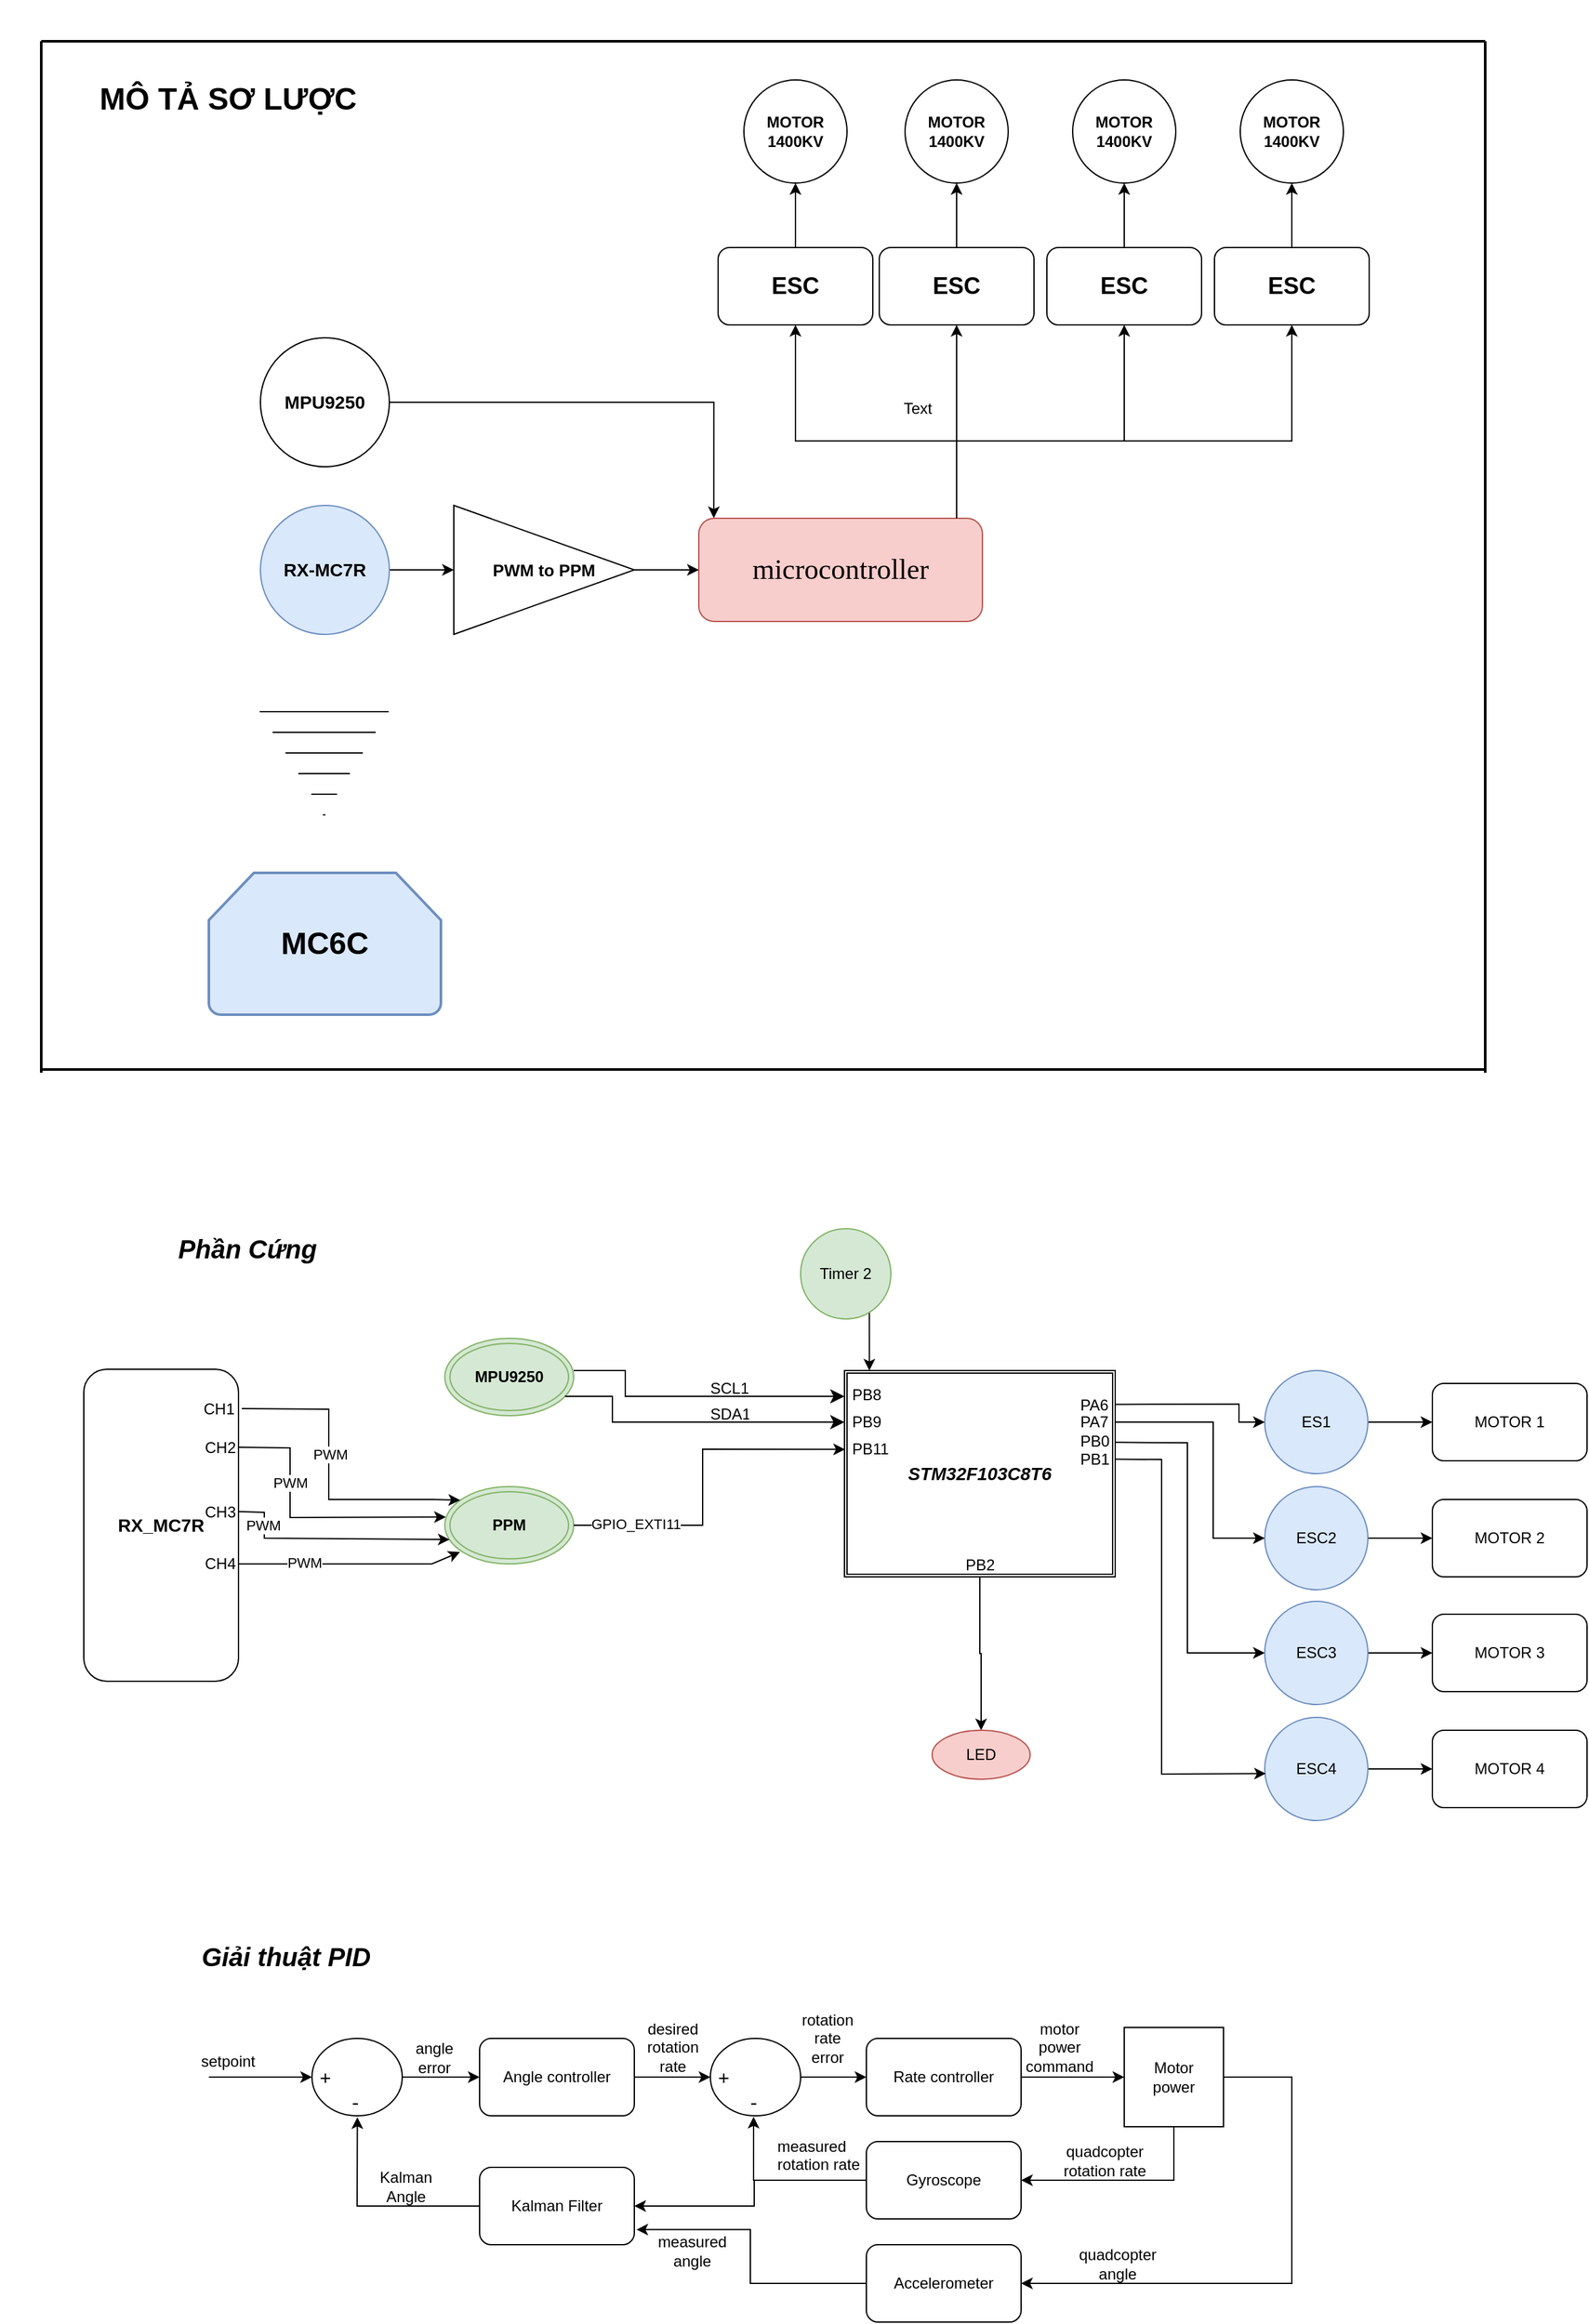 <mxfile version="21.6.6" type="github">
  <diagram name="Page-1" id="pK57bvepk6PZP74yYJi3">
    <mxGraphModel dx="2600" dy="2057" grid="1" gridSize="10" guides="1" tooltips="1" connect="1" arrows="1" fold="1" page="1" pageScale="1" pageWidth="850" pageHeight="1100" math="0" shadow="0">
      <root>
        <mxCell id="0" />
        <mxCell id="1" parent="0" />
        <mxCell id="gnPVu5nhBKd851bWKXTs-1" value="&lt;span style=&quot;font-size: 22px;&quot;&gt;microcontroller&lt;/span&gt;" style="rounded=1;whiteSpace=wrap;html=1;fillColor=#f8cecc;strokeColor=#b85450;fontFamily=Times New Roman;" parent="1" vertex="1">
          <mxGeometry x="350" y="220" width="220" height="80" as="geometry" />
        </mxCell>
        <mxCell id="gnPVu5nhBKd851bWKXTs-5" style="edgeStyle=orthogonalEdgeStyle;rounded=0;orthogonalLoop=1;jettySize=auto;html=1;entryX=0.053;entryY=-0.002;entryDx=0;entryDy=0;entryPerimeter=0;" parent="1" source="gnPVu5nhBKd851bWKXTs-2" target="gnPVu5nhBKd851bWKXTs-1" edge="1">
          <mxGeometry relative="1" as="geometry" />
        </mxCell>
        <mxCell id="gnPVu5nhBKd851bWKXTs-2" value="&lt;h3&gt;MPU9250&lt;/h3&gt;" style="ellipse;whiteSpace=wrap;html=1;aspect=fixed;" parent="1" vertex="1">
          <mxGeometry x="10" y="80" width="100" height="100" as="geometry" />
        </mxCell>
        <mxCell id="gnPVu5nhBKd851bWKXTs-8" style="edgeStyle=orthogonalEdgeStyle;rounded=0;orthogonalLoop=1;jettySize=auto;html=1;entryX=0;entryY=0.5;entryDx=0;entryDy=0;" parent="1" source="gnPVu5nhBKd851bWKXTs-3" target="gnPVu5nhBKd851bWKXTs-7" edge="1">
          <mxGeometry relative="1" as="geometry" />
        </mxCell>
        <mxCell id="gnPVu5nhBKd851bWKXTs-3" value="&lt;h3&gt;RX-MC7R&lt;/h3&gt;" style="ellipse;whiteSpace=wrap;html=1;aspect=fixed;fillColor=#dae8fc;strokeColor=#6c8ebf;" parent="1" vertex="1">
          <mxGeometry x="10" y="210" width="100" height="100" as="geometry" />
        </mxCell>
        <mxCell id="gnPVu5nhBKd851bWKXTs-10" style="edgeStyle=orthogonalEdgeStyle;rounded=0;orthogonalLoop=1;jettySize=auto;html=1;entryX=0;entryY=0.5;entryDx=0;entryDy=0;" parent="1" source="gnPVu5nhBKd851bWKXTs-7" target="gnPVu5nhBKd851bWKXTs-1" edge="1">
          <mxGeometry relative="1" as="geometry" />
        </mxCell>
        <mxCell id="gnPVu5nhBKd851bWKXTs-7" value="PWM to PPM" style="triangle;whiteSpace=wrap;html=1;fontStyle=1;fontSize=13;align=center;" parent="1" vertex="1">
          <mxGeometry x="160" y="210" width="140" height="100" as="geometry" />
        </mxCell>
        <mxCell id="gnPVu5nhBKd851bWKXTs-11" value="&lt;b&gt;&lt;font style=&quot;font-size: 18px;&quot;&gt;ESC&lt;/font&gt;&lt;/b&gt;" style="rounded=1;whiteSpace=wrap;html=1;" parent="1" vertex="1">
          <mxGeometry x="365" y="10" width="120" height="60" as="geometry" />
        </mxCell>
        <mxCell id="gnPVu5nhBKd851bWKXTs-12" value="&lt;font style=&quot;font-size: 18px;&quot;&gt;ESC&lt;/font&gt;" style="rounded=1;whiteSpace=wrap;html=1;fontStyle=1" parent="1" vertex="1">
          <mxGeometry x="490" y="10" width="120" height="60" as="geometry" />
        </mxCell>
        <mxCell id="gnPVu5nhBKd851bWKXTs-15" value="&lt;font style=&quot;font-size: 18px;&quot;&gt;ESC&lt;/font&gt;" style="rounded=1;whiteSpace=wrap;html=1;fontStyle=1" parent="1" vertex="1">
          <mxGeometry x="620" y="10" width="120" height="60" as="geometry" />
        </mxCell>
        <mxCell id="gnPVu5nhBKd851bWKXTs-16" value="&lt;font style=&quot;font-size: 18px;&quot;&gt;ESC&lt;/font&gt;" style="rounded=1;whiteSpace=wrap;html=1;fontStyle=1" parent="1" vertex="1">
          <mxGeometry x="750" y="10" width="120" height="60" as="geometry" />
        </mxCell>
        <mxCell id="gnPVu5nhBKd851bWKXTs-19" value="" style="endArrow=classic;html=1;rounded=0;entryX=0.5;entryY=1;entryDx=0;entryDy=0;" parent="1" target="gnPVu5nhBKd851bWKXTs-11" edge="1">
          <mxGeometry width="50" height="50" relative="1" as="geometry">
            <mxPoint x="550" y="220" as="sourcePoint" />
            <mxPoint x="510" y="170" as="targetPoint" />
            <Array as="points">
              <mxPoint x="550" y="190" />
              <mxPoint x="550" y="160" />
              <mxPoint x="425" y="160" />
            </Array>
          </mxGeometry>
        </mxCell>
        <mxCell id="gnPVu5nhBKd851bWKXTs-20" value="" style="endArrow=classic;html=1;rounded=0;entryX=0.5;entryY=1;entryDx=0;entryDy=0;" parent="1" target="gnPVu5nhBKd851bWKXTs-12" edge="1">
          <mxGeometry width="50" height="50" relative="1" as="geometry">
            <mxPoint x="460" y="160" as="sourcePoint" />
            <mxPoint x="450" y="270" as="targetPoint" />
            <Array as="points">
              <mxPoint x="500" y="160" />
              <mxPoint x="550" y="160" />
            </Array>
          </mxGeometry>
        </mxCell>
        <mxCell id="gnPVu5nhBKd851bWKXTs-21" value="" style="endArrow=classic;html=1;rounded=0;entryX=0.5;entryY=1;entryDx=0;entryDy=0;" parent="1" target="gnPVu5nhBKd851bWKXTs-15" edge="1">
          <mxGeometry width="50" height="50" relative="1" as="geometry">
            <mxPoint x="550" y="160" as="sourcePoint" />
            <mxPoint x="600" y="110" as="targetPoint" />
            <Array as="points">
              <mxPoint x="680" y="160" />
            </Array>
          </mxGeometry>
        </mxCell>
        <mxCell id="gnPVu5nhBKd851bWKXTs-22" value="" style="endArrow=classic;html=1;rounded=0;entryX=0.5;entryY=1;entryDx=0;entryDy=0;" parent="1" target="gnPVu5nhBKd851bWKXTs-16" edge="1">
          <mxGeometry width="50" height="50" relative="1" as="geometry">
            <mxPoint x="680" y="160" as="sourcePoint" />
            <mxPoint x="730" y="110" as="targetPoint" />
            <Array as="points">
              <mxPoint x="810" y="160" />
            </Array>
          </mxGeometry>
        </mxCell>
        <mxCell id="gnPVu5nhBKd851bWKXTs-23" value="MOTOR 1400KV" style="ellipse;whiteSpace=wrap;html=1;aspect=fixed;fontStyle=1" parent="1" vertex="1">
          <mxGeometry x="385" y="-120" width="80" height="80" as="geometry" />
        </mxCell>
        <mxCell id="gnPVu5nhBKd851bWKXTs-27" value="" style="endArrow=classic;html=1;rounded=0;exitX=0.5;exitY=0;exitDx=0;exitDy=0;" parent="1" source="gnPVu5nhBKd851bWKXTs-11" edge="1">
          <mxGeometry width="50" height="50" relative="1" as="geometry">
            <mxPoint x="375" y="10" as="sourcePoint" />
            <mxPoint x="425" y="-40" as="targetPoint" />
          </mxGeometry>
        </mxCell>
        <mxCell id="gnPVu5nhBKd851bWKXTs-29" value="" style="endArrow=classic;html=1;rounded=0;exitX=0.5;exitY=0;exitDx=0;exitDy=0;" parent="1" source="gnPVu5nhBKd851bWKXTs-12" edge="1">
          <mxGeometry width="50" height="50" relative="1" as="geometry">
            <mxPoint x="500" y="10" as="sourcePoint" />
            <mxPoint x="550" y="-40" as="targetPoint" />
          </mxGeometry>
        </mxCell>
        <mxCell id="gnPVu5nhBKd851bWKXTs-30" value="" style="endArrow=classic;html=1;rounded=0;entryX=0.5;entryY=1;entryDx=0;entryDy=0;exitX=0.5;exitY=0;exitDx=0;exitDy=0;" parent="1" source="gnPVu5nhBKd851bWKXTs-15" edge="1">
          <mxGeometry width="50" height="50" relative="1" as="geometry">
            <mxPoint x="400" y="50" as="sourcePoint" />
            <mxPoint x="680" y="-40" as="targetPoint" />
          </mxGeometry>
        </mxCell>
        <mxCell id="gnPVu5nhBKd851bWKXTs-31" value="" style="endArrow=classic;html=1;rounded=0;exitX=0.5;exitY=0;exitDx=0;exitDy=0;" parent="1" source="gnPVu5nhBKd851bWKXTs-16" edge="1">
          <mxGeometry width="50" height="50" relative="1" as="geometry">
            <mxPoint x="760" y="10" as="sourcePoint" />
            <mxPoint x="810" y="-40" as="targetPoint" />
          </mxGeometry>
        </mxCell>
        <mxCell id="gnPVu5nhBKd851bWKXTs-32" value="MOTOR 1400KV" style="ellipse;whiteSpace=wrap;html=1;aspect=fixed;fontStyle=1" parent="1" vertex="1">
          <mxGeometry x="510" y="-120" width="80" height="80" as="geometry" />
        </mxCell>
        <mxCell id="gnPVu5nhBKd851bWKXTs-33" value="MOTOR 1400KV" style="ellipse;whiteSpace=wrap;html=1;aspect=fixed;fontStyle=1" parent="1" vertex="1">
          <mxGeometry x="640" y="-120" width="80" height="80" as="geometry" />
        </mxCell>
        <mxCell id="gnPVu5nhBKd851bWKXTs-34" value="MOTOR 1400KV" style="ellipse;whiteSpace=wrap;html=1;aspect=fixed;fontStyle=1" parent="1" vertex="1">
          <mxGeometry x="770" y="-120" width="80" height="80" as="geometry" />
        </mxCell>
        <mxCell id="gnPVu5nhBKd851bWKXTs-35" value="&lt;h1&gt;MC6C&lt;/h1&gt;" style="strokeWidth=2;html=1;shape=mxgraph.flowchart.loop_limit;whiteSpace=wrap;fillColor=#dae8fc;strokeColor=#6c8ebf;" parent="1" vertex="1">
          <mxGeometry x="-30" y="495" width="180" height="110" as="geometry" />
        </mxCell>
        <mxCell id="gnPVu5nhBKd851bWKXTs-36" value="" style="shape=mxgraph.arrows2.wedgeArrowDashed2;html=1;bendable=0;startWidth=50;stepSize=15;rounded=0;" parent="1" edge="1">
          <mxGeometry width="100" height="100" relative="1" as="geometry">
            <mxPoint x="59.41" y="370" as="sourcePoint" />
            <mxPoint x="59.41" y="450" as="targetPoint" />
          </mxGeometry>
        </mxCell>
        <mxCell id="gnPVu5nhBKd851bWKXTs-42" value="" style="line;strokeWidth=2;html=1;direction=south;" parent="1" vertex="1">
          <mxGeometry x="-190" y="-150" width="60" height="800" as="geometry" />
        </mxCell>
        <mxCell id="gnPVu5nhBKd851bWKXTs-43" value="" style="line;strokeWidth=2;html=1;direction=west;" parent="1" vertex="1">
          <mxGeometry x="-160" y="-180" width="1120" height="60" as="geometry" />
        </mxCell>
        <mxCell id="gnPVu5nhBKd851bWKXTs-44" value="" style="line;strokeWidth=2;html=1;direction=west;" parent="1" vertex="1">
          <mxGeometry x="-160" y="630" width="1120" height="35" as="geometry" />
        </mxCell>
        <mxCell id="gnPVu5nhBKd851bWKXTs-45" value="" style="line;strokeWidth=2;html=1;direction=south;" parent="1" vertex="1">
          <mxGeometry x="930" y="-150" width="60" height="800" as="geometry" />
        </mxCell>
        <mxCell id="gnPVu5nhBKd851bWKXTs-101" style="edgeStyle=orthogonalEdgeStyle;rounded=0;orthogonalLoop=1;jettySize=auto;html=1;" parent="1" source="gnPVu5nhBKd851bWKXTs-47" target="gnPVu5nhBKd851bWKXTs-99" edge="1">
          <mxGeometry relative="1" as="geometry" />
        </mxCell>
        <mxCell id="gnPVu5nhBKd851bWKXTs-47" value="&lt;font style=&quot;font-size: 14px;&quot;&gt;&lt;b&gt;&lt;i&gt;STM32F103C8T6&lt;/i&gt;&lt;/b&gt;&lt;/font&gt;" style="shape=ext;double=1;rounded=0;whiteSpace=wrap;html=1;" parent="1" vertex="1">
          <mxGeometry x="463" y="881" width="210" height="160" as="geometry" />
        </mxCell>
        <mxCell id="gnPVu5nhBKd851bWKXTs-49" value="&lt;b&gt;MPU9250&lt;/b&gt;" style="ellipse;shape=doubleEllipse;whiteSpace=wrap;html=1;fillColor=#d5e8d4;strokeColor=#82b366;" parent="1" vertex="1">
          <mxGeometry x="153" y="856" width="100" height="60" as="geometry" />
        </mxCell>
        <mxCell id="gnPVu5nhBKd851bWKXTs-53" value="SCL1&lt;br&gt;" style="text;strokeColor=none;fillColor=none;spacingLeft=4;spacingRight=4;overflow=hidden;rotatable=0;points=[[0,0.5],[1,0.5]];portConstraint=eastwest;fontSize=12;whiteSpace=wrap;html=1;" parent="1" vertex="1">
          <mxGeometry x="353" y="881" width="40" height="30" as="geometry" />
        </mxCell>
        <mxCell id="gnPVu5nhBKd851bWKXTs-55" value="SDA1" style="text;strokeColor=none;fillColor=none;spacingLeft=4;spacingRight=4;overflow=hidden;rotatable=0;points=[[0,0.5],[1,0.5]];portConstraint=eastwest;fontSize=12;whiteSpace=wrap;html=1;" parent="1" vertex="1">
          <mxGeometry x="353" y="901" width="40" height="30" as="geometry" />
        </mxCell>
        <mxCell id="gnPVu5nhBKd851bWKXTs-56" value="PB8" style="text;strokeColor=none;fillColor=none;spacingLeft=4;spacingRight=4;overflow=hidden;rotatable=0;points=[[0,0.5],[1,0.5]];portConstraint=eastwest;fontSize=12;whiteSpace=wrap;html=1;" parent="1" vertex="1">
          <mxGeometry x="463" y="886" width="40" height="30" as="geometry" />
        </mxCell>
        <mxCell id="gnPVu5nhBKd851bWKXTs-57" value="PB9" style="text;strokeColor=none;fillColor=none;spacingLeft=4;spacingRight=4;overflow=hidden;rotatable=0;points=[[0,0.5],[1,0.5]];portConstraint=eastwest;fontSize=12;whiteSpace=wrap;html=1;" parent="1" vertex="1">
          <mxGeometry x="463" y="907" width="40" height="30" as="geometry" />
        </mxCell>
        <mxCell id="gnPVu5nhBKd851bWKXTs-59" value="" style="edgeStyle=segmentEdgeStyle;endArrow=classic;html=1;curved=0;rounded=0;endSize=8;startSize=8;entryX=0;entryY=0.5;entryDx=0;entryDy=0;" parent="1" target="gnPVu5nhBKd851bWKXTs-56" edge="1">
          <mxGeometry width="50" height="50" relative="1" as="geometry">
            <mxPoint x="253" y="881" as="sourcePoint" />
            <mxPoint x="303" y="831" as="targetPoint" />
            <Array as="points">
              <mxPoint x="293" y="881" />
              <mxPoint x="293" y="901" />
            </Array>
          </mxGeometry>
        </mxCell>
        <mxCell id="gnPVu5nhBKd851bWKXTs-60" value="" style="edgeStyle=segmentEdgeStyle;endArrow=classic;html=1;curved=0;rounded=0;endSize=8;startSize=8;entryX=0;entryY=0.5;entryDx=0;entryDy=0;" parent="1" source="gnPVu5nhBKd851bWKXTs-49" edge="1">
          <mxGeometry width="50" height="50" relative="1" as="geometry">
            <mxPoint x="253" y="901" as="sourcePoint" />
            <mxPoint x="463" y="921" as="targetPoint" />
            <Array as="points">
              <mxPoint x="283" y="901" />
              <mxPoint x="283" y="921" />
            </Array>
          </mxGeometry>
        </mxCell>
        <mxCell id="gnPVu5nhBKd851bWKXTs-61" value="&lt;b&gt;PPM&lt;/b&gt;" style="ellipse;shape=doubleEllipse;whiteSpace=wrap;html=1;fillColor=#d5e8d4;strokeColor=#82b366;" parent="1" vertex="1">
          <mxGeometry x="153" y="971" width="100" height="60" as="geometry" />
        </mxCell>
        <mxCell id="gnPVu5nhBKd851bWKXTs-62" value="" style="endArrow=classic;html=1;rounded=0;entryX=0.002;entryY=0.382;entryDx=0;entryDy=0;entryPerimeter=0;exitX=1;exitY=0.5;exitDx=0;exitDy=0;" parent="1" source="gnPVu5nhBKd851bWKXTs-61" target="gnPVu5nhBKd851bWKXTs-47" edge="1">
          <mxGeometry width="50" height="50" relative="1" as="geometry">
            <mxPoint x="333" y="1001" as="sourcePoint" />
            <mxPoint x="383" y="951" as="targetPoint" />
            <Array as="points">
              <mxPoint x="353" y="1001" />
              <mxPoint x="353" y="942" />
            </Array>
          </mxGeometry>
        </mxCell>
        <mxCell id="gnPVu5nhBKd851bWKXTs-83" value="GPIO_EXTI11" style="edgeLabel;html=1;align=center;verticalAlign=middle;resizable=0;points=[];" parent="gnPVu5nhBKd851bWKXTs-62" vertex="1" connectable="0">
          <mxGeometry x="-0.69" y="-1" relative="1" as="geometry">
            <mxPoint x="6" y="-2" as="offset" />
          </mxGeometry>
        </mxCell>
        <mxCell id="gnPVu5nhBKd851bWKXTs-63" value="PB11" style="text;strokeColor=none;fillColor=none;spacingLeft=4;spacingRight=4;overflow=hidden;rotatable=0;points=[[0,0.5],[1,0.5]];portConstraint=eastwest;fontSize=12;whiteSpace=wrap;html=1;" parent="1" vertex="1">
          <mxGeometry x="463" y="928" width="40" height="30" as="geometry" />
        </mxCell>
        <mxCell id="gnPVu5nhBKd851bWKXTs-66" style="edgeStyle=orthogonalEdgeStyle;rounded=0;orthogonalLoop=1;jettySize=auto;html=1;entryX=0.092;entryY=0;entryDx=0;entryDy=0;entryPerimeter=0;" parent="1" target="gnPVu5nhBKd851bWKXTs-47" edge="1">
          <mxGeometry relative="1" as="geometry">
            <mxPoint x="458" y="806.0" as="sourcePoint" />
          </mxGeometry>
        </mxCell>
        <mxCell id="gnPVu5nhBKd851bWKXTs-65" value="Timer 2" style="ellipse;whiteSpace=wrap;html=1;aspect=fixed;fillColor=#d5e8d4;strokeColor=#82b366;" parent="1" vertex="1">
          <mxGeometry x="429" y="771" width="70" height="70" as="geometry" />
        </mxCell>
        <mxCell id="gnPVu5nhBKd851bWKXTs-67" value="&lt;font style=&quot;font-size: 14px;&quot;&gt;&lt;b&gt;RX_MC7R&lt;/b&gt;&lt;/font&gt;" style="rounded=1;whiteSpace=wrap;html=1;direction=south;" parent="1" vertex="1">
          <mxGeometry x="-127" y="880" width="120" height="242" as="geometry" />
        </mxCell>
        <mxCell id="gnPVu5nhBKd851bWKXTs-68" value="" style="endArrow=classic;html=1;rounded=0;exitX=0.126;exitY=-0.021;exitDx=0;exitDy=0;exitPerimeter=0;entryX=0.119;entryY=0.176;entryDx=0;entryDy=0;entryPerimeter=0;" parent="1" source="gnPVu5nhBKd851bWKXTs-67" target="gnPVu5nhBKd851bWKXTs-61" edge="1">
          <mxGeometry width="50" height="50" relative="1" as="geometry">
            <mxPoint x="93" y="1011" as="sourcePoint" />
            <mxPoint x="163" y="981" as="targetPoint" />
            <Array as="points">
              <mxPoint x="63" y="911" />
              <mxPoint x="63" y="981" />
              <mxPoint x="143" y="981" />
            </Array>
          </mxGeometry>
        </mxCell>
        <mxCell id="gnPVu5nhBKd851bWKXTs-75" value="PWM" style="edgeLabel;html=1;align=center;verticalAlign=middle;resizable=0;points=[];" parent="gnPVu5nhBKd851bWKXTs-68" vertex="1" connectable="0">
          <mxGeometry x="-0.147" y="1" relative="1" as="geometry">
            <mxPoint as="offset" />
          </mxGeometry>
        </mxCell>
        <mxCell id="gnPVu5nhBKd851bWKXTs-69" value="" style="endArrow=classic;html=1;rounded=0;exitX=0.25;exitY=0;exitDx=0;exitDy=0;entryX=0.008;entryY=0.394;entryDx=0;entryDy=0;entryPerimeter=0;" parent="1" source="gnPVu5nhBKd851bWKXTs-67" target="gnPVu5nhBKd851bWKXTs-61" edge="1">
          <mxGeometry width="50" height="50" relative="1" as="geometry">
            <mxPoint x="6" y="920" as="sourcePoint" />
            <mxPoint x="173" y="993" as="targetPoint" />
            <Array as="points">
              <mxPoint x="33" y="941" />
              <mxPoint x="33" y="995" />
            </Array>
          </mxGeometry>
        </mxCell>
        <mxCell id="gnPVu5nhBKd851bWKXTs-71" value="PWM" style="edgeLabel;html=1;align=center;verticalAlign=middle;resizable=0;points=[];" parent="gnPVu5nhBKd851bWKXTs-69" vertex="1" connectable="0">
          <mxGeometry x="-0.375" relative="1" as="geometry">
            <mxPoint as="offset" />
          </mxGeometry>
        </mxCell>
        <mxCell id="gnPVu5nhBKd851bWKXTs-73" value="" style="endArrow=classic;html=1;rounded=0;entryX=0.037;entryY=0.685;entryDx=0;entryDy=0;entryPerimeter=0;exitX=0.456;exitY=-0.001;exitDx=0;exitDy=0;exitPerimeter=0;" parent="1" source="gnPVu5nhBKd851bWKXTs-67" target="gnPVu5nhBKd851bWKXTs-61" edge="1">
          <mxGeometry width="50" height="50" relative="1" as="geometry">
            <mxPoint x="73" y="1001" as="sourcePoint" />
            <mxPoint x="123" y="951" as="targetPoint" />
            <Array as="points">
              <mxPoint x="13" y="991" />
              <mxPoint x="13" y="1011" />
            </Array>
          </mxGeometry>
        </mxCell>
        <mxCell id="gnPVu5nhBKd851bWKXTs-74" value="PWM" style="edgeLabel;html=1;align=center;verticalAlign=middle;resizable=0;points=[];" parent="gnPVu5nhBKd851bWKXTs-73" vertex="1" connectable="0">
          <mxGeometry x="-0.671" y="-1" relative="1" as="geometry">
            <mxPoint as="offset" />
          </mxGeometry>
        </mxCell>
        <mxCell id="gnPVu5nhBKd851bWKXTs-76" value="" style="endArrow=classic;html=1;rounded=0;exitX=0.126;exitY=-0.021;exitDx=0;exitDy=0;exitPerimeter=0;entryX=0.118;entryY=0.846;entryDx=0;entryDy=0;entryPerimeter=0;" parent="1" target="gnPVu5nhBKd851bWKXTs-61" edge="1">
          <mxGeometry width="50" height="50" relative="1" as="geometry">
            <mxPoint x="-7" y="1031" as="sourcePoint" />
            <mxPoint x="162" y="1103" as="targetPoint" />
            <Array as="points">
              <mxPoint x="113" y="1031" />
              <mxPoint x="143" y="1031" />
            </Array>
          </mxGeometry>
        </mxCell>
        <mxCell id="gnPVu5nhBKd851bWKXTs-77" value="PWM" style="edgeLabel;html=1;align=center;verticalAlign=middle;resizable=0;points=[];" parent="gnPVu5nhBKd851bWKXTs-76" vertex="1" connectable="0">
          <mxGeometry x="-0.147" y="1" relative="1" as="geometry">
            <mxPoint x="-23" as="offset" />
          </mxGeometry>
        </mxCell>
        <mxCell id="gnPVu5nhBKd851bWKXTs-78" value="CH1" style="text;html=1;strokeColor=none;fillColor=none;align=center;verticalAlign=middle;whiteSpace=wrap;rounded=0;" parent="1" vertex="1">
          <mxGeometry x="-52" y="896" width="60" height="30" as="geometry" />
        </mxCell>
        <mxCell id="gnPVu5nhBKd851bWKXTs-79" value="CH2" style="text;html=1;strokeColor=none;fillColor=none;align=center;verticalAlign=middle;whiteSpace=wrap;rounded=0;" parent="1" vertex="1">
          <mxGeometry x="-51" y="926" width="60" height="30" as="geometry" />
        </mxCell>
        <mxCell id="gnPVu5nhBKd851bWKXTs-80" value="CH3" style="text;html=1;strokeColor=none;fillColor=none;align=center;verticalAlign=middle;whiteSpace=wrap;rounded=0;" parent="1" vertex="1">
          <mxGeometry x="-51" y="976" width="60" height="30" as="geometry" />
        </mxCell>
        <mxCell id="gnPVu5nhBKd851bWKXTs-81" value="CH4" style="text;html=1;strokeColor=none;fillColor=none;align=center;verticalAlign=middle;whiteSpace=wrap;rounded=0;" parent="1" vertex="1">
          <mxGeometry x="-51" y="1018" width="60" height="25" as="geometry" />
        </mxCell>
        <mxCell id="gnPVu5nhBKd851bWKXTs-109" style="edgeStyle=orthogonalEdgeStyle;rounded=0;orthogonalLoop=1;jettySize=auto;html=1;entryX=0;entryY=0.5;entryDx=0;entryDy=0;" parent="1" source="gnPVu5nhBKd851bWKXTs-84" target="gnPVu5nhBKd851bWKXTs-103" edge="1">
          <mxGeometry relative="1" as="geometry" />
        </mxCell>
        <mxCell id="gnPVu5nhBKd851bWKXTs-84" value="ES1" style="ellipse;whiteSpace=wrap;html=1;aspect=fixed;fillColor=#dae8fc;strokeColor=#6c8ebf;" parent="1" vertex="1">
          <mxGeometry x="789" y="881" width="80" height="80" as="geometry" />
        </mxCell>
        <mxCell id="gnPVu5nhBKd851bWKXTs-110" style="edgeStyle=orthogonalEdgeStyle;rounded=0;orthogonalLoop=1;jettySize=auto;html=1;entryX=0;entryY=0.5;entryDx=0;entryDy=0;" parent="1" source="gnPVu5nhBKd851bWKXTs-85" target="gnPVu5nhBKd851bWKXTs-104" edge="1">
          <mxGeometry relative="1" as="geometry" />
        </mxCell>
        <mxCell id="gnPVu5nhBKd851bWKXTs-85" value="ESC2" style="ellipse;whiteSpace=wrap;html=1;aspect=fixed;fillColor=#dae8fc;strokeColor=#6c8ebf;" parent="1" vertex="1">
          <mxGeometry x="789" y="971" width="80" height="80" as="geometry" />
        </mxCell>
        <mxCell id="gnPVu5nhBKd851bWKXTs-111" style="edgeStyle=orthogonalEdgeStyle;rounded=0;orthogonalLoop=1;jettySize=auto;html=1;entryX=0;entryY=0.5;entryDx=0;entryDy=0;" parent="1" source="gnPVu5nhBKd851bWKXTs-86" target="gnPVu5nhBKd851bWKXTs-105" edge="1">
          <mxGeometry relative="1" as="geometry" />
        </mxCell>
        <mxCell id="gnPVu5nhBKd851bWKXTs-86" value="ESC3" style="ellipse;whiteSpace=wrap;html=1;aspect=fixed;fillColor=#dae8fc;strokeColor=#6c8ebf;" parent="1" vertex="1">
          <mxGeometry x="789" y="1060" width="80" height="80" as="geometry" />
        </mxCell>
        <mxCell id="gnPVu5nhBKd851bWKXTs-112" style="edgeStyle=orthogonalEdgeStyle;rounded=0;orthogonalLoop=1;jettySize=auto;html=1;entryX=0;entryY=0.5;entryDx=0;entryDy=0;" parent="1" source="gnPVu5nhBKd851bWKXTs-87" target="gnPVu5nhBKd851bWKXTs-106" edge="1">
          <mxGeometry relative="1" as="geometry" />
        </mxCell>
        <mxCell id="gnPVu5nhBKd851bWKXTs-87" value="ESC4" style="ellipse;whiteSpace=wrap;html=1;aspect=fixed;fillColor=#dae8fc;strokeColor=#6c8ebf;" parent="1" vertex="1">
          <mxGeometry x="789" y="1150" width="80" height="80" as="geometry" />
        </mxCell>
        <mxCell id="gnPVu5nhBKd851bWKXTs-90" value="" style="endArrow=classic;html=1;rounded=0;entryX=0;entryY=0.5;entryDx=0;entryDy=0;exitX=1.001;exitY=0.164;exitDx=0;exitDy=0;exitPerimeter=0;" parent="1" source="gnPVu5nhBKd851bWKXTs-47" target="gnPVu5nhBKd851bWKXTs-84" edge="1">
          <mxGeometry width="50" height="50" relative="1" as="geometry">
            <mxPoint x="679" y="910" as="sourcePoint" />
            <mxPoint x="729" y="940" as="targetPoint" />
            <Array as="points">
              <mxPoint x="769" y="907" />
              <mxPoint x="769" y="921" />
            </Array>
          </mxGeometry>
        </mxCell>
        <mxCell id="gnPVu5nhBKd851bWKXTs-91" value="" style="endArrow=classic;html=1;rounded=0;entryX=0;entryY=0.5;entryDx=0;entryDy=0;exitX=1;exitY=0.25;exitDx=0;exitDy=0;" parent="1" source="gnPVu5nhBKd851bWKXTs-47" target="gnPVu5nhBKd851bWKXTs-85" edge="1">
          <mxGeometry width="50" height="50" relative="1" as="geometry">
            <mxPoint x="599" y="970" as="sourcePoint" />
            <mxPoint x="649" y="920" as="targetPoint" />
            <Array as="points">
              <mxPoint x="749" y="921" />
              <mxPoint x="749" y="1011" />
            </Array>
          </mxGeometry>
        </mxCell>
        <mxCell id="gnPVu5nhBKd851bWKXTs-93" value="" style="endArrow=classic;html=1;rounded=0;entryX=0;entryY=0.5;entryDx=0;entryDy=0;exitX=0.998;exitY=0.348;exitDx=0;exitDy=0;exitPerimeter=0;" parent="1" source="gnPVu5nhBKd851bWKXTs-47" target="gnPVu5nhBKd851bWKXTs-86" edge="1">
          <mxGeometry width="50" height="50" relative="1" as="geometry">
            <mxPoint x="579" y="1010" as="sourcePoint" />
            <mxPoint x="629" y="960" as="targetPoint" />
            <Array as="points">
              <mxPoint x="729" y="937" />
              <mxPoint x="729" y="1020" />
              <mxPoint x="729" y="1100" />
            </Array>
          </mxGeometry>
        </mxCell>
        <mxCell id="gnPVu5nhBKd851bWKXTs-94" value="" style="endArrow=classic;html=1;rounded=0;exitX=1.001;exitY=0.43;exitDx=0;exitDy=0;exitPerimeter=0;entryX=0.011;entryY=0.545;entryDx=0;entryDy=0;entryPerimeter=0;" parent="1" source="gnPVu5nhBKd851bWKXTs-47" target="gnPVu5nhBKd851bWKXTs-87" edge="1">
          <mxGeometry width="50" height="50" relative="1" as="geometry">
            <mxPoint x="679" y="950" as="sourcePoint" />
            <mxPoint x="709" y="953" as="targetPoint" />
            <Array as="points">
              <mxPoint x="709" y="950" />
              <mxPoint x="709" y="1070" />
              <mxPoint x="709" y="1194" />
            </Array>
          </mxGeometry>
        </mxCell>
        <mxCell id="gnPVu5nhBKd851bWKXTs-95" value="PA6" style="text;strokeColor=none;fillColor=none;spacingLeft=4;spacingRight=4;overflow=hidden;rotatable=0;points=[[0,0.5],[1,0.5]];portConstraint=eastwest;fontSize=12;whiteSpace=wrap;html=1;" parent="1" vertex="1">
          <mxGeometry x="640" y="894" width="40" height="30" as="geometry" />
        </mxCell>
        <mxCell id="gnPVu5nhBKd851bWKXTs-96" value="PA7" style="text;strokeColor=none;fillColor=none;spacingLeft=4;spacingRight=4;overflow=hidden;rotatable=0;points=[[0,0.5],[1,0.5]];portConstraint=eastwest;fontSize=12;whiteSpace=wrap;html=1;" parent="1" vertex="1">
          <mxGeometry x="640" y="907" width="40" height="30" as="geometry" />
        </mxCell>
        <mxCell id="gnPVu5nhBKd851bWKXTs-97" value="PB0" style="text;strokeColor=none;fillColor=none;spacingLeft=4;spacingRight=4;overflow=hidden;rotatable=0;points=[[0,0.5],[1,0.5]];portConstraint=eastwest;fontSize=12;whiteSpace=wrap;html=1;" parent="1" vertex="1">
          <mxGeometry x="640" y="922" width="40" height="30" as="geometry" />
        </mxCell>
        <mxCell id="gnPVu5nhBKd851bWKXTs-98" value="PB1" style="text;strokeColor=none;fillColor=none;spacingLeft=4;spacingRight=4;overflow=hidden;rotatable=0;points=[[0,0.5],[1,0.5]];portConstraint=eastwest;fontSize=12;whiteSpace=wrap;html=1;" parent="1" vertex="1">
          <mxGeometry x="640" y="936" width="40" height="30" as="geometry" />
        </mxCell>
        <mxCell id="gnPVu5nhBKd851bWKXTs-99" value="LED" style="ellipse;whiteSpace=wrap;html=1;fillColor=#f8cecc;strokeColor=#b85450;" parent="1" vertex="1">
          <mxGeometry x="531" y="1160" width="76" height="38" as="geometry" />
        </mxCell>
        <mxCell id="gnPVu5nhBKd851bWKXTs-102" value="PB2" style="text;strokeColor=none;fillColor=none;spacingLeft=4;spacingRight=4;overflow=hidden;rotatable=0;points=[[0,0.5],[1,0.5]];portConstraint=eastwest;fontSize=12;whiteSpace=wrap;html=1;" parent="1" vertex="1">
          <mxGeometry x="551" y="1018" width="40" height="26" as="geometry" />
        </mxCell>
        <mxCell id="gnPVu5nhBKd851bWKXTs-103" value="MOTOR 1" style="rounded=1;whiteSpace=wrap;html=1;" parent="1" vertex="1">
          <mxGeometry x="919" y="891" width="120" height="60" as="geometry" />
        </mxCell>
        <mxCell id="gnPVu5nhBKd851bWKXTs-104" value="MOTOR 2" style="rounded=1;whiteSpace=wrap;html=1;" parent="1" vertex="1">
          <mxGeometry x="919" y="981" width="120" height="60" as="geometry" />
        </mxCell>
        <mxCell id="gnPVu5nhBKd851bWKXTs-105" value="MOTOR 3" style="rounded=1;whiteSpace=wrap;html=1;" parent="1" vertex="1">
          <mxGeometry x="919" y="1070" width="120" height="60" as="geometry" />
        </mxCell>
        <mxCell id="gnPVu5nhBKd851bWKXTs-106" value="MOTOR 4" style="rounded=1;whiteSpace=wrap;html=1;" parent="1" vertex="1">
          <mxGeometry x="919" y="1160" width="120" height="60" as="geometry" />
        </mxCell>
        <mxCell id="gnPVu5nhBKd851bWKXTs-113" value="Text" style="text;html=1;strokeColor=none;fillColor=none;align=center;verticalAlign=middle;whiteSpace=wrap;rounded=0;" parent="1" vertex="1">
          <mxGeometry x="490" y="120" width="60" height="30" as="geometry" />
        </mxCell>
        <mxCell id="gnPVu5nhBKd851bWKXTs-114" value="&lt;h1&gt;MÔ TẢ SƠ LƯỢC&lt;/h1&gt;" style="text;html=1;strokeColor=none;fillColor=none;align=center;verticalAlign=middle;whiteSpace=wrap;rounded=0;" parent="1" vertex="1">
          <mxGeometry x="-120" y="-120" width="210" height="30" as="geometry" />
        </mxCell>
        <mxCell id="gnPVu5nhBKd851bWKXTs-122" style="edgeStyle=orthogonalEdgeStyle;rounded=0;orthogonalLoop=1;jettySize=auto;html=1;entryX=0;entryY=0.5;entryDx=0;entryDy=0;" parent="1" source="gnPVu5nhBKd851bWKXTs-115" target="gnPVu5nhBKd851bWKXTs-118" edge="1">
          <mxGeometry relative="1" as="geometry" />
        </mxCell>
        <mxCell id="gnPVu5nhBKd851bWKXTs-115" value="" style="verticalLabelPosition=bottom;verticalAlign=top;html=1;shape=mxgraph.flowchart.on-page_reference;" parent="1" vertex="1">
          <mxGeometry x="50" y="1399" width="70" height="60" as="geometry" />
        </mxCell>
        <mxCell id="gnPVu5nhBKd851bWKXTs-116" value="&lt;font style=&quot;font-size: 15px;&quot;&gt;+&lt;/font&gt;" style="text;strokeColor=none;fillColor=none;spacingLeft=4;spacingRight=4;overflow=hidden;rotatable=0;points=[[0,0.5],[1,0.5]];portConstraint=eastwest;fontSize=12;whiteSpace=wrap;html=1;" parent="1" vertex="1">
          <mxGeometry x="50" y="1414" width="40" height="30" as="geometry" />
        </mxCell>
        <mxCell id="gnPVu5nhBKd851bWKXTs-117" value="&lt;font style=&quot;font-size: 16px;&quot;&gt;-&lt;/font&gt;" style="text;strokeColor=none;fillColor=none;spacingLeft=4;spacingRight=4;overflow=hidden;rotatable=0;points=[[0,0.5],[1,0.5]];portConstraint=eastwest;fontSize=12;whiteSpace=wrap;html=1;" parent="1" vertex="1">
          <mxGeometry x="75" y="1432" width="40" height="30" as="geometry" />
        </mxCell>
        <mxCell id="gnPVu5nhBKd851bWKXTs-126" style="edgeStyle=orthogonalEdgeStyle;rounded=0;orthogonalLoop=1;jettySize=auto;html=1;entryX=0;entryY=0.5;entryDx=0;entryDy=0;" parent="1" source="gnPVu5nhBKd851bWKXTs-118" target="gnPVu5nhBKd851bWKXTs-124" edge="1">
          <mxGeometry relative="1" as="geometry" />
        </mxCell>
        <mxCell id="gnPVu5nhBKd851bWKXTs-118" value="Angle controller" style="rounded=1;whiteSpace=wrap;html=1;" parent="1" vertex="1">
          <mxGeometry x="180" y="1399" width="120" height="60" as="geometry" />
        </mxCell>
        <mxCell id="gnPVu5nhBKd851bWKXTs-128" style="edgeStyle=orthogonalEdgeStyle;rounded=0;orthogonalLoop=1;jettySize=auto;html=1;entryX=0;entryY=0.5;entryDx=0;entryDy=0;" parent="1" source="gnPVu5nhBKd851bWKXTs-123" target="gnPVu5nhBKd851bWKXTs-127" edge="1">
          <mxGeometry relative="1" as="geometry" />
        </mxCell>
        <mxCell id="gnPVu5nhBKd851bWKXTs-123" value="" style="verticalLabelPosition=bottom;verticalAlign=top;html=1;shape=mxgraph.flowchart.on-page_reference;" parent="1" vertex="1">
          <mxGeometry x="359" y="1399" width="70" height="60" as="geometry" />
        </mxCell>
        <mxCell id="gnPVu5nhBKd851bWKXTs-124" value="&lt;font style=&quot;font-size: 15px;&quot;&gt;+&lt;/font&gt;" style="text;strokeColor=none;fillColor=none;spacingLeft=4;spacingRight=4;overflow=hidden;rotatable=0;points=[[0,0.5],[1,0.5]];portConstraint=eastwest;fontSize=12;whiteSpace=wrap;html=1;" parent="1" vertex="1">
          <mxGeometry x="359" y="1414" width="40" height="30" as="geometry" />
        </mxCell>
        <mxCell id="gnPVu5nhBKd851bWKXTs-125" value="&lt;font style=&quot;font-size: 16px;&quot;&gt;-&lt;/font&gt;" style="text;strokeColor=none;fillColor=none;spacingLeft=4;spacingRight=4;overflow=hidden;rotatable=0;points=[[0,0.5],[1,0.5]];portConstraint=eastwest;fontSize=12;whiteSpace=wrap;html=1;" parent="1" vertex="1">
          <mxGeometry x="384" y="1432" width="40" height="30" as="geometry" />
        </mxCell>
        <mxCell id="gnPVu5nhBKd851bWKXTs-129" style="edgeStyle=orthogonalEdgeStyle;rounded=0;orthogonalLoop=1;jettySize=auto;html=1;entryX=0;entryY=0.5;entryDx=0;entryDy=0;" parent="1" source="gnPVu5nhBKd851bWKXTs-127" target="gnPVu5nhBKd851bWKXTs-141" edge="1">
          <mxGeometry relative="1" as="geometry">
            <mxPoint x="640" y="1429.0" as="targetPoint" />
          </mxGeometry>
        </mxCell>
        <mxCell id="gnPVu5nhBKd851bWKXTs-127" value="Rate controller" style="rounded=1;whiteSpace=wrap;html=1;" parent="1" vertex="1">
          <mxGeometry x="480" y="1399" width="120" height="60" as="geometry" />
        </mxCell>
        <mxCell id="gnPVu5nhBKd851bWKXTs-130" value="" style="endArrow=classic;html=1;rounded=0;entryX=0;entryY=0.5;entryDx=0;entryDy=0;" parent="1" target="gnPVu5nhBKd851bWKXTs-116" edge="1">
          <mxGeometry width="50" height="50" relative="1" as="geometry">
            <mxPoint x="-30" y="1429" as="sourcePoint" />
            <mxPoint x="250" y="1329" as="targetPoint" />
          </mxGeometry>
        </mxCell>
        <mxCell id="gnPVu5nhBKd851bWKXTs-131" value="setpoint" style="text;html=1;strokeColor=none;fillColor=none;align=center;verticalAlign=middle;whiteSpace=wrap;rounded=0;" parent="1" vertex="1">
          <mxGeometry x="-45" y="1402" width="60" height="30" as="geometry" />
        </mxCell>
        <mxCell id="gnPVu5nhBKd851bWKXTs-132" value="Kalman Filter" style="rounded=1;whiteSpace=wrap;html=1;" parent="1" vertex="1">
          <mxGeometry x="180" y="1499" width="120" height="60" as="geometry" />
        </mxCell>
        <mxCell id="gnPVu5nhBKd851bWKXTs-136" style="edgeStyle=orthogonalEdgeStyle;rounded=0;orthogonalLoop=1;jettySize=auto;html=1;entryX=0.213;entryY=0.926;entryDx=0;entryDy=0;entryPerimeter=0;" parent="1" edge="1">
          <mxGeometry relative="1" as="geometry">
            <mxPoint x="392.52" y="1459.78" as="targetPoint" />
            <mxPoint x="480" y="1509" as="sourcePoint" />
            <Array as="points">
              <mxPoint x="392" y="1509" />
            </Array>
          </mxGeometry>
        </mxCell>
        <mxCell id="gnPVu5nhBKd851bWKXTs-133" value="Gyroscope" style="rounded=1;whiteSpace=wrap;html=1;" parent="1" vertex="1">
          <mxGeometry x="480" y="1479" width="120" height="60" as="geometry" />
        </mxCell>
        <mxCell id="gnPVu5nhBKd851bWKXTs-138" style="edgeStyle=orthogonalEdgeStyle;rounded=0;orthogonalLoop=1;jettySize=auto;html=1;entryX=1.014;entryY=0.805;entryDx=0;entryDy=0;entryPerimeter=0;" parent="1" source="gnPVu5nhBKd851bWKXTs-134" target="gnPVu5nhBKd851bWKXTs-132" edge="1">
          <mxGeometry relative="1" as="geometry" />
        </mxCell>
        <mxCell id="gnPVu5nhBKd851bWKXTs-134" value="Accelerometer" style="rounded=1;whiteSpace=wrap;html=1;" parent="1" vertex="1">
          <mxGeometry x="480" y="1559" width="120" height="60" as="geometry" />
        </mxCell>
        <mxCell id="gnPVu5nhBKd851bWKXTs-137" value="" style="endArrow=classic;html=1;rounded=0;entryX=1;entryY=0.5;entryDx=0;entryDy=0;" parent="1" target="gnPVu5nhBKd851bWKXTs-132" edge="1">
          <mxGeometry width="50" height="50" relative="1" as="geometry">
            <mxPoint x="393" y="1509" as="sourcePoint" />
            <mxPoint x="303.48" y="1532.84" as="targetPoint" />
            <Array as="points">
              <mxPoint x="393" y="1529" />
              <mxPoint x="350" y="1529" />
            </Array>
          </mxGeometry>
        </mxCell>
        <mxCell id="gnPVu5nhBKd851bWKXTs-139" value="" style="endArrow=classic;html=1;rounded=0;entryX=0.255;entryY=0.938;entryDx=0;entryDy=0;entryPerimeter=0;exitX=0;exitY=0.5;exitDx=0;exitDy=0;" parent="1" source="gnPVu5nhBKd851bWKXTs-132" target="gnPVu5nhBKd851bWKXTs-117" edge="1">
          <mxGeometry width="50" height="50" relative="1" as="geometry">
            <mxPoint x="140" y="1579" as="sourcePoint" />
            <mxPoint x="190" y="1529" as="targetPoint" />
            <Array as="points">
              <mxPoint x="85" y="1529" />
            </Array>
          </mxGeometry>
        </mxCell>
        <mxCell id="gnPVu5nhBKd851bWKXTs-140" value="Kalman&lt;br&gt;Angle" style="text;html=1;strokeColor=none;fillColor=none;align=center;verticalAlign=middle;whiteSpace=wrap;rounded=0;" parent="1" vertex="1">
          <mxGeometry x="93" y="1499" width="60" height="30" as="geometry" />
        </mxCell>
        <mxCell id="gnPVu5nhBKd851bWKXTs-142" style="edgeStyle=orthogonalEdgeStyle;rounded=0;orthogonalLoop=1;jettySize=auto;html=1;entryX=1;entryY=0.5;entryDx=0;entryDy=0;" parent="1" source="gnPVu5nhBKd851bWKXTs-141" target="gnPVu5nhBKd851bWKXTs-134" edge="1">
          <mxGeometry relative="1" as="geometry">
            <mxPoint x="810" y="1610.739" as="targetPoint" />
            <Array as="points">
              <mxPoint x="810" y="1429" />
              <mxPoint x="810" y="1589" />
            </Array>
          </mxGeometry>
        </mxCell>
        <mxCell id="gnPVu5nhBKd851bWKXTs-143" style="edgeStyle=orthogonalEdgeStyle;rounded=0;orthogonalLoop=1;jettySize=auto;html=1;entryX=1;entryY=0.5;entryDx=0;entryDy=0;" parent="1" source="gnPVu5nhBKd851bWKXTs-141" target="gnPVu5nhBKd851bWKXTs-133" edge="1">
          <mxGeometry relative="1" as="geometry">
            <mxPoint x="718.5" y="1519" as="targetPoint" />
            <Array as="points">
              <mxPoint x="719" y="1509" />
            </Array>
          </mxGeometry>
        </mxCell>
        <mxCell id="gnPVu5nhBKd851bWKXTs-141" value="Motor&lt;br&gt;power" style="whiteSpace=wrap;html=1;aspect=fixed;" parent="1" vertex="1">
          <mxGeometry x="680" y="1390.5" width="77" height="77" as="geometry" />
        </mxCell>
        <mxCell id="gnPVu5nhBKd851bWKXTs-144" value="quadcopter&lt;br&gt;rotation rate" style="text;html=1;strokeColor=none;fillColor=none;align=center;verticalAlign=middle;whiteSpace=wrap;rounded=0;" parent="1" vertex="1">
          <mxGeometry x="630" y="1479" width="70" height="30" as="geometry" />
        </mxCell>
        <mxCell id="gnPVu5nhBKd851bWKXTs-145" value="quadcopter&lt;br&gt;angle" style="text;html=1;strokeColor=none;fillColor=none;align=center;verticalAlign=middle;whiteSpace=wrap;rounded=0;" parent="1" vertex="1">
          <mxGeometry x="640" y="1559" width="70" height="30" as="geometry" />
        </mxCell>
        <mxCell id="gnPVu5nhBKd851bWKXTs-146" value="measured&lt;br&gt;angle" style="text;html=1;strokeColor=none;fillColor=none;align=center;verticalAlign=middle;whiteSpace=wrap;rounded=0;" parent="1" vertex="1">
          <mxGeometry x="310" y="1549" width="70" height="30" as="geometry" />
        </mxCell>
        <mxCell id="gnPVu5nhBKd851bWKXTs-147" value="angle&lt;br&gt;error" style="text;html=1;strokeColor=none;fillColor=none;align=center;verticalAlign=middle;whiteSpace=wrap;rounded=0;" parent="1" vertex="1">
          <mxGeometry x="115" y="1399" width="60" height="30" as="geometry" />
        </mxCell>
        <mxCell id="gnPVu5nhBKd851bWKXTs-149" value="desired&lt;br&gt;rotation rate" style="text;html=1;strokeColor=none;fillColor=none;align=center;verticalAlign=middle;whiteSpace=wrap;rounded=0;" parent="1" vertex="1">
          <mxGeometry x="300" y="1390.5" width="60" height="30" as="geometry" />
        </mxCell>
        <mxCell id="gnPVu5nhBKd851bWKXTs-150" value="rotation rate&lt;br&gt;error" style="text;html=1;strokeColor=none;fillColor=none;align=center;verticalAlign=middle;whiteSpace=wrap;rounded=0;" parent="1" vertex="1">
          <mxGeometry x="420" y="1384" width="60" height="30" as="geometry" />
        </mxCell>
        <mxCell id="gnPVu5nhBKd851bWKXTs-151" value="motor power command" style="text;html=1;strokeColor=none;fillColor=none;align=center;verticalAlign=middle;whiteSpace=wrap;rounded=0;" parent="1" vertex="1">
          <mxGeometry x="600" y="1390.5" width="60" height="30" as="geometry" />
        </mxCell>
        <mxCell id="gnPVu5nhBKd851bWKXTs-152" value="&lt;span style=&quot;color: rgb(0, 0, 0); font-family: Helvetica; font-size: 12px; font-style: normal; font-variant-ligatures: normal; font-variant-caps: normal; font-weight: 400; letter-spacing: normal; orphans: 2; text-align: center; text-indent: 0px; text-transform: none; widows: 2; word-spacing: 0px; -webkit-text-stroke-width: 0px; background-color: rgb(251, 251, 251); text-decoration-thickness: initial; text-decoration-style: initial; text-decoration-color: initial; float: none; display: inline !important;&quot;&gt;measured&lt;/span&gt;&lt;br style=&quot;border-color: var(--border-color); color: rgb(0, 0, 0); font-family: Helvetica; font-size: 12px; font-style: normal; font-variant-ligatures: normal; font-variant-caps: normal; font-weight: 400; letter-spacing: normal; orphans: 2; text-align: center; text-indent: 0px; text-transform: none; widows: 2; word-spacing: 0px; -webkit-text-stroke-width: 0px; background-color: rgb(251, 251, 251); text-decoration-thickness: initial; text-decoration-style: initial; text-decoration-color: initial;&quot;&gt;&lt;div style=&quot;text-align: center;&quot;&gt;&lt;span style=&quot;background-color: initial;&quot;&gt;rotation rate&lt;/span&gt;&lt;/div&gt;" style="text;whiteSpace=wrap;html=1;" parent="1" vertex="1">
          <mxGeometry x="409" y="1469" width="90" height="50" as="geometry" />
        </mxCell>
        <mxCell id="gnPVu5nhBKd851bWKXTs-153" value="&lt;font style=&quot;font-size: 20px;&quot;&gt;&lt;b&gt;&lt;i&gt;Phần Cứng&lt;/i&gt;&lt;/b&gt;&lt;/font&gt;" style="text;html=1;strokeColor=none;fillColor=none;align=center;verticalAlign=middle;whiteSpace=wrap;rounded=0;" parent="1" vertex="1">
          <mxGeometry x="-100" y="771" width="200" height="30" as="geometry" />
        </mxCell>
        <mxCell id="gnPVu5nhBKd851bWKXTs-154" value="&lt;span style=&quot;font-size: 20px;&quot;&gt;&lt;b&gt;&lt;i&gt;Giải thuật PID&lt;/i&gt;&lt;/b&gt;&lt;/span&gt;" style="text;html=1;strokeColor=none;fillColor=none;align=center;verticalAlign=middle;whiteSpace=wrap;rounded=0;" parent="1" vertex="1">
          <mxGeometry x="-70" y="1320" width="200" height="30" as="geometry" />
        </mxCell>
      </root>
    </mxGraphModel>
  </diagram>
</mxfile>
